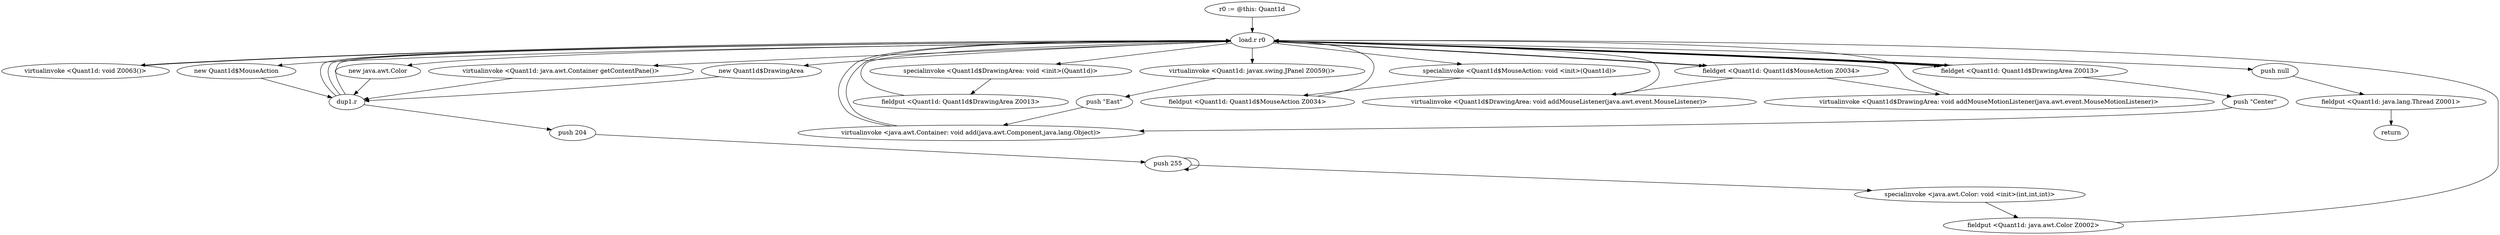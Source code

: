 digraph "" {
    "r0 := @this: Quant1d"
    "load.r r0"
    "r0 := @this: Quant1d"->"load.r r0";
    "virtualinvoke <Quant1d: void Z0063()>"
    "load.r r0"->"virtualinvoke <Quant1d: void Z0063()>";
    "virtualinvoke <Quant1d: void Z0063()>"->"load.r r0";
    "new java.awt.Color"
    "load.r r0"->"new java.awt.Color";
    "dup1.r"
    "new java.awt.Color"->"dup1.r";
    "push 204"
    "dup1.r"->"push 204";
    "push 255"
    "push 204"->"push 255";
    "push 255"->"push 255";
    "specialinvoke <java.awt.Color: void <init>(int,int,int)>"
    "push 255"->"specialinvoke <java.awt.Color: void <init>(int,int,int)>";
    "fieldput <Quant1d: java.awt.Color Z0002>"
    "specialinvoke <java.awt.Color: void <init>(int,int,int)>"->"fieldput <Quant1d: java.awt.Color Z0002>";
    "fieldput <Quant1d: java.awt.Color Z0002>"->"load.r r0";
    "virtualinvoke <Quant1d: java.awt.Container getContentPane()>"
    "load.r r0"->"virtualinvoke <Quant1d: java.awt.Container getContentPane()>";
    "virtualinvoke <Quant1d: java.awt.Container getContentPane()>"->"dup1.r";
    "dup1.r"->"load.r r0";
    "virtualinvoke <Quant1d: javax.swing.JPanel Z0059()>"
    "load.r r0"->"virtualinvoke <Quant1d: javax.swing.JPanel Z0059()>";
    "push \"East\""
    "virtualinvoke <Quant1d: javax.swing.JPanel Z0059()>"->"push \"East\"";
    "virtualinvoke <java.awt.Container: void add(java.awt.Component,java.lang.Object)>"
    "push \"East\""->"virtualinvoke <java.awt.Container: void add(java.awt.Component,java.lang.Object)>";
    "virtualinvoke <java.awt.Container: void add(java.awt.Component,java.lang.Object)>"->"load.r r0";
    "new Quant1d$DrawingArea"
    "load.r r0"->"new Quant1d$DrawingArea";
    "new Quant1d$DrawingArea"->"dup1.r";
    "dup1.r"->"load.r r0";
    "specialinvoke <Quant1d$DrawingArea: void <init>(Quant1d)>"
    "load.r r0"->"specialinvoke <Quant1d$DrawingArea: void <init>(Quant1d)>";
    "fieldput <Quant1d: Quant1d$DrawingArea Z0013>"
    "specialinvoke <Quant1d$DrawingArea: void <init>(Quant1d)>"->"fieldput <Quant1d: Quant1d$DrawingArea Z0013>";
    "fieldput <Quant1d: Quant1d$DrawingArea Z0013>"->"load.r r0";
    "fieldget <Quant1d: Quant1d$DrawingArea Z0013>"
    "load.r r0"->"fieldget <Quant1d: Quant1d$DrawingArea Z0013>";
    "push \"Center\""
    "fieldget <Quant1d: Quant1d$DrawingArea Z0013>"->"push \"Center\"";
    "push \"Center\""->"virtualinvoke <java.awt.Container: void add(java.awt.Component,java.lang.Object)>";
    "virtualinvoke <java.awt.Container: void add(java.awt.Component,java.lang.Object)>"->"load.r r0";
    "new Quant1d$MouseAction"
    "load.r r0"->"new Quant1d$MouseAction";
    "new Quant1d$MouseAction"->"dup1.r";
    "dup1.r"->"load.r r0";
    "specialinvoke <Quant1d$MouseAction: void <init>(Quant1d)>"
    "load.r r0"->"specialinvoke <Quant1d$MouseAction: void <init>(Quant1d)>";
    "fieldput <Quant1d: Quant1d$MouseAction Z0034>"
    "specialinvoke <Quant1d$MouseAction: void <init>(Quant1d)>"->"fieldput <Quant1d: Quant1d$MouseAction Z0034>";
    "fieldput <Quant1d: Quant1d$MouseAction Z0034>"->"load.r r0";
    "load.r r0"->"fieldget <Quant1d: Quant1d$DrawingArea Z0013>";
    "fieldget <Quant1d: Quant1d$DrawingArea Z0013>"->"load.r r0";
    "fieldget <Quant1d: Quant1d$MouseAction Z0034>"
    "load.r r0"->"fieldget <Quant1d: Quant1d$MouseAction Z0034>";
    "virtualinvoke <Quant1d$DrawingArea: void addMouseListener(java.awt.event.MouseListener)>"
    "fieldget <Quant1d: Quant1d$MouseAction Z0034>"->"virtualinvoke <Quant1d$DrawingArea: void addMouseListener(java.awt.event.MouseListener)>";
    "virtualinvoke <Quant1d$DrawingArea: void addMouseListener(java.awt.event.MouseListener)>"->"load.r r0";
    "load.r r0"->"fieldget <Quant1d: Quant1d$DrawingArea Z0013>";
    "fieldget <Quant1d: Quant1d$DrawingArea Z0013>"->"load.r r0";
    "load.r r0"->"fieldget <Quant1d: Quant1d$MouseAction Z0034>";
    "virtualinvoke <Quant1d$DrawingArea: void addMouseMotionListener(java.awt.event.MouseMotionListener)>"
    "fieldget <Quant1d: Quant1d$MouseAction Z0034>"->"virtualinvoke <Quant1d$DrawingArea: void addMouseMotionListener(java.awt.event.MouseMotionListener)>";
    "virtualinvoke <Quant1d$DrawingArea: void addMouseMotionListener(java.awt.event.MouseMotionListener)>"->"load.r r0";
    "push null"
    "load.r r0"->"push null";
    "fieldput <Quant1d: java.lang.Thread Z0001>"
    "push null"->"fieldput <Quant1d: java.lang.Thread Z0001>";
    "return"
    "fieldput <Quant1d: java.lang.Thread Z0001>"->"return";
}
